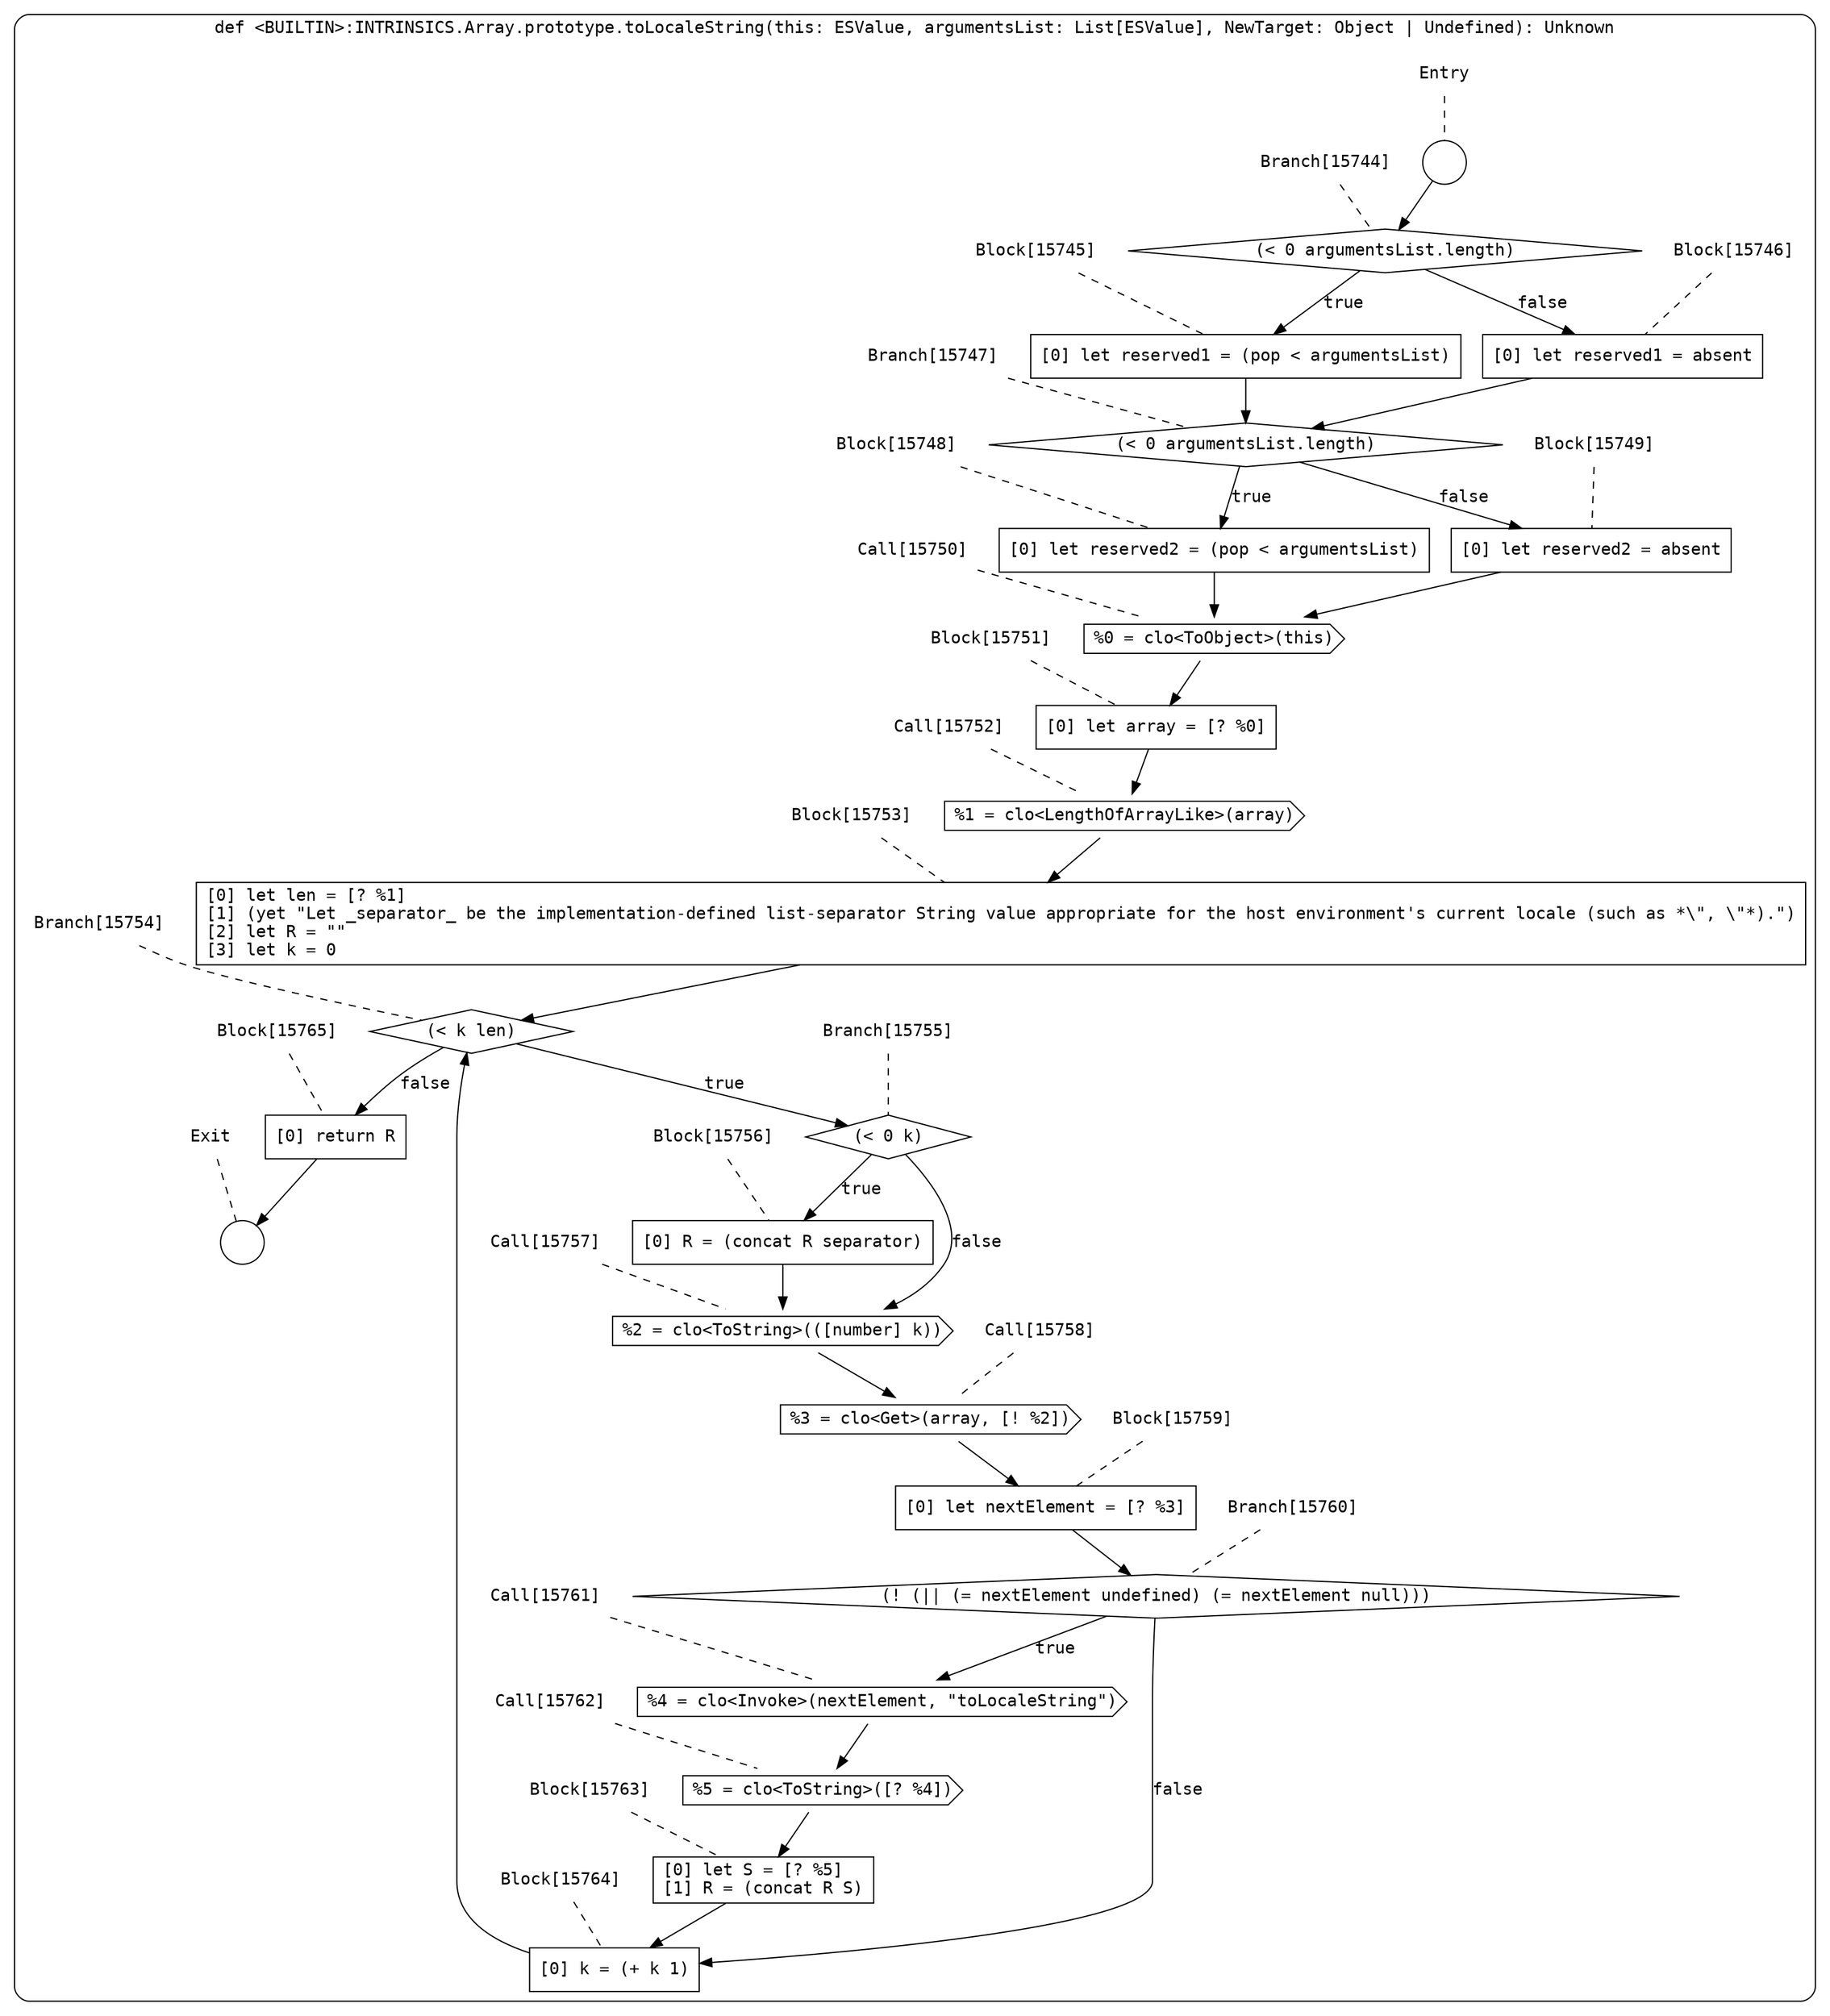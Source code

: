 digraph {
  graph [fontname = "Consolas"]
  node [fontname = "Consolas"]
  edge [fontname = "Consolas"]
  subgraph cluster2376 {
    label = "def <BUILTIN>:INTRINSICS.Array.prototype.toLocaleString(this: ESValue, argumentsList: List[ESValue], NewTarget: Object | Undefined): Unknown"
    style = rounded
    cluster2376_entry_name [shape=none, label=<<font color="black">Entry</font>>]
    cluster2376_entry_name -> cluster2376_entry [arrowhead=none, color="black", style=dashed]
    cluster2376_entry [shape=circle label=" " color="black" fillcolor="white" style=filled]
    cluster2376_entry -> node15744 [color="black"]
    cluster2376_exit_name [shape=none, label=<<font color="black">Exit</font>>]
    cluster2376_exit_name -> cluster2376_exit [arrowhead=none, color="black", style=dashed]
    cluster2376_exit [shape=circle label=" " color="black" fillcolor="white" style=filled]
    node15744_name [shape=none, label=<<font color="black">Branch[15744]</font>>]
    node15744_name -> node15744 [arrowhead=none, color="black", style=dashed]
    node15744 [shape=diamond, label=<<font color="black">(&lt; 0 argumentsList.length)</font>> color="black" fillcolor="white", style=filled]
    node15744 -> node15745 [label=<<font color="black">true</font>> color="black"]
    node15744 -> node15746 [label=<<font color="black">false</font>> color="black"]
    node15745_name [shape=none, label=<<font color="black">Block[15745]</font>>]
    node15745_name -> node15745 [arrowhead=none, color="black", style=dashed]
    node15745 [shape=box, label=<<font color="black">[0] let reserved1 = (pop &lt; argumentsList)<BR ALIGN="LEFT"/></font>> color="black" fillcolor="white", style=filled]
    node15745 -> node15747 [color="black"]
    node15746_name [shape=none, label=<<font color="black">Block[15746]</font>>]
    node15746_name -> node15746 [arrowhead=none, color="black", style=dashed]
    node15746 [shape=box, label=<<font color="black">[0] let reserved1 = absent<BR ALIGN="LEFT"/></font>> color="black" fillcolor="white", style=filled]
    node15746 -> node15747 [color="black"]
    node15747_name [shape=none, label=<<font color="black">Branch[15747]</font>>]
    node15747_name -> node15747 [arrowhead=none, color="black", style=dashed]
    node15747 [shape=diamond, label=<<font color="black">(&lt; 0 argumentsList.length)</font>> color="black" fillcolor="white", style=filled]
    node15747 -> node15748 [label=<<font color="black">true</font>> color="black"]
    node15747 -> node15749 [label=<<font color="black">false</font>> color="black"]
    node15748_name [shape=none, label=<<font color="black">Block[15748]</font>>]
    node15748_name -> node15748 [arrowhead=none, color="black", style=dashed]
    node15748 [shape=box, label=<<font color="black">[0] let reserved2 = (pop &lt; argumentsList)<BR ALIGN="LEFT"/></font>> color="black" fillcolor="white", style=filled]
    node15748 -> node15750 [color="black"]
    node15749_name [shape=none, label=<<font color="black">Block[15749]</font>>]
    node15749_name -> node15749 [arrowhead=none, color="black", style=dashed]
    node15749 [shape=box, label=<<font color="black">[0] let reserved2 = absent<BR ALIGN="LEFT"/></font>> color="black" fillcolor="white", style=filled]
    node15749 -> node15750 [color="black"]
    node15750_name [shape=none, label=<<font color="black">Call[15750]</font>>]
    node15750_name -> node15750 [arrowhead=none, color="black", style=dashed]
    node15750 [shape=cds, label=<<font color="black">%0 = clo&lt;ToObject&gt;(this)</font>> color="black" fillcolor="white", style=filled]
    node15750 -> node15751 [color="black"]
    node15751_name [shape=none, label=<<font color="black">Block[15751]</font>>]
    node15751_name -> node15751 [arrowhead=none, color="black", style=dashed]
    node15751 [shape=box, label=<<font color="black">[0] let array = [? %0]<BR ALIGN="LEFT"/></font>> color="black" fillcolor="white", style=filled]
    node15751 -> node15752 [color="black"]
    node15752_name [shape=none, label=<<font color="black">Call[15752]</font>>]
    node15752_name -> node15752 [arrowhead=none, color="black", style=dashed]
    node15752 [shape=cds, label=<<font color="black">%1 = clo&lt;LengthOfArrayLike&gt;(array)</font>> color="black" fillcolor="white", style=filled]
    node15752 -> node15753 [color="black"]
    node15753_name [shape=none, label=<<font color="black">Block[15753]</font>>]
    node15753_name -> node15753 [arrowhead=none, color="black", style=dashed]
    node15753 [shape=box, label=<<font color="black">[0] let len = [? %1]<BR ALIGN="LEFT"/>[1] (yet &quot;Let _separator_ be the implementation-defined list-separator String value appropriate for the host environment's current locale (such as *\&quot;, \&quot;*).&quot;)<BR ALIGN="LEFT"/>[2] let R = &quot;&quot;<BR ALIGN="LEFT"/>[3] let k = 0<BR ALIGN="LEFT"/></font>> color="black" fillcolor="white", style=filled]
    node15753 -> node15754 [color="black"]
    node15754_name [shape=none, label=<<font color="black">Branch[15754]</font>>]
    node15754_name -> node15754 [arrowhead=none, color="black", style=dashed]
    node15754 [shape=diamond, label=<<font color="black">(&lt; k len)</font>> color="black" fillcolor="white", style=filled]
    node15754 -> node15755 [label=<<font color="black">true</font>> color="black"]
    node15754 -> node15765 [label=<<font color="black">false</font>> color="black"]
    node15755_name [shape=none, label=<<font color="black">Branch[15755]</font>>]
    node15755_name -> node15755 [arrowhead=none, color="black", style=dashed]
    node15755 [shape=diamond, label=<<font color="black">(&lt; 0 k)</font>> color="black" fillcolor="white", style=filled]
    node15755 -> node15756 [label=<<font color="black">true</font>> color="black"]
    node15755 -> node15757 [label=<<font color="black">false</font>> color="black"]
    node15765_name [shape=none, label=<<font color="black">Block[15765]</font>>]
    node15765_name -> node15765 [arrowhead=none, color="black", style=dashed]
    node15765 [shape=box, label=<<font color="black">[0] return R<BR ALIGN="LEFT"/></font>> color="black" fillcolor="white", style=filled]
    node15765 -> cluster2376_exit [color="black"]
    node15756_name [shape=none, label=<<font color="black">Block[15756]</font>>]
    node15756_name -> node15756 [arrowhead=none, color="black", style=dashed]
    node15756 [shape=box, label=<<font color="black">[0] R = (concat R separator)<BR ALIGN="LEFT"/></font>> color="black" fillcolor="white", style=filled]
    node15756 -> node15757 [color="black"]
    node15757_name [shape=none, label=<<font color="black">Call[15757]</font>>]
    node15757_name -> node15757 [arrowhead=none, color="black", style=dashed]
    node15757 [shape=cds, label=<<font color="black">%2 = clo&lt;ToString&gt;(([number] k))</font>> color="black" fillcolor="white", style=filled]
    node15757 -> node15758 [color="black"]
    node15758_name [shape=none, label=<<font color="black">Call[15758]</font>>]
    node15758_name -> node15758 [arrowhead=none, color="black", style=dashed]
    node15758 [shape=cds, label=<<font color="black">%3 = clo&lt;Get&gt;(array, [! %2])</font>> color="black" fillcolor="white", style=filled]
    node15758 -> node15759 [color="black"]
    node15759_name [shape=none, label=<<font color="black">Block[15759]</font>>]
    node15759_name -> node15759 [arrowhead=none, color="black", style=dashed]
    node15759 [shape=box, label=<<font color="black">[0] let nextElement = [? %3]<BR ALIGN="LEFT"/></font>> color="black" fillcolor="white", style=filled]
    node15759 -> node15760 [color="black"]
    node15760_name [shape=none, label=<<font color="black">Branch[15760]</font>>]
    node15760_name -> node15760 [arrowhead=none, color="black", style=dashed]
    node15760 [shape=diamond, label=<<font color="black">(! (|| (= nextElement undefined) (= nextElement null)))</font>> color="black" fillcolor="white", style=filled]
    node15760 -> node15761 [label=<<font color="black">true</font>> color="black"]
    node15760 -> node15764 [label=<<font color="black">false</font>> color="black"]
    node15761_name [shape=none, label=<<font color="black">Call[15761]</font>>]
    node15761_name -> node15761 [arrowhead=none, color="black", style=dashed]
    node15761 [shape=cds, label=<<font color="black">%4 = clo&lt;Invoke&gt;(nextElement, &quot;toLocaleString&quot;)</font>> color="black" fillcolor="white", style=filled]
    node15761 -> node15762 [color="black"]
    node15764_name [shape=none, label=<<font color="black">Block[15764]</font>>]
    node15764_name -> node15764 [arrowhead=none, color="black", style=dashed]
    node15764 [shape=box, label=<<font color="black">[0] k = (+ k 1)<BR ALIGN="LEFT"/></font>> color="black" fillcolor="white", style=filled]
    node15764 -> node15754 [color="black"]
    node15762_name [shape=none, label=<<font color="black">Call[15762]</font>>]
    node15762_name -> node15762 [arrowhead=none, color="black", style=dashed]
    node15762 [shape=cds, label=<<font color="black">%5 = clo&lt;ToString&gt;([? %4])</font>> color="black" fillcolor="white", style=filled]
    node15762 -> node15763 [color="black"]
    node15763_name [shape=none, label=<<font color="black">Block[15763]</font>>]
    node15763_name -> node15763 [arrowhead=none, color="black", style=dashed]
    node15763 [shape=box, label=<<font color="black">[0] let S = [? %5]<BR ALIGN="LEFT"/>[1] R = (concat R S)<BR ALIGN="LEFT"/></font>> color="black" fillcolor="white", style=filled]
    node15763 -> node15764 [color="black"]
  }
}